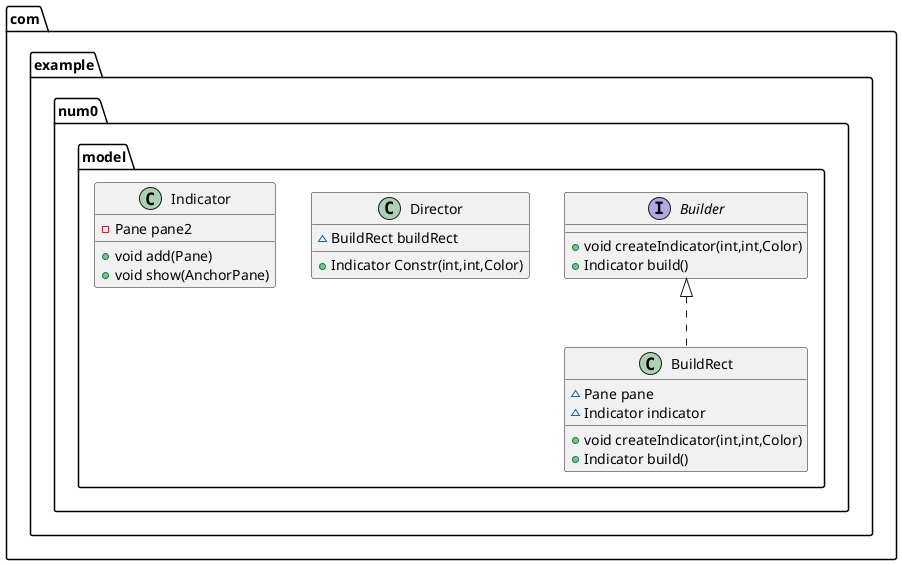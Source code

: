 @startuml
interface com.example.num0.model.Builder {
+ void createIndicator(int,int,Color)
+ Indicator build()
}
class com.example.num0.model.BuildRect {
~ Pane pane
~ Indicator indicator
+ void createIndicator(int,int,Color)
+ Indicator build()
}
class com.example.num0.model.Director {
~ BuildRect buildRect
+ Indicator Constr(int,int,Color)
}
class com.example.num0.model.Indicator {
- Pane pane2
+ void add(Pane)
+ void show(AnchorPane)
}


com.example.num0.model.Builder <|.. com.example.num0.model.BuildRect
@enduml